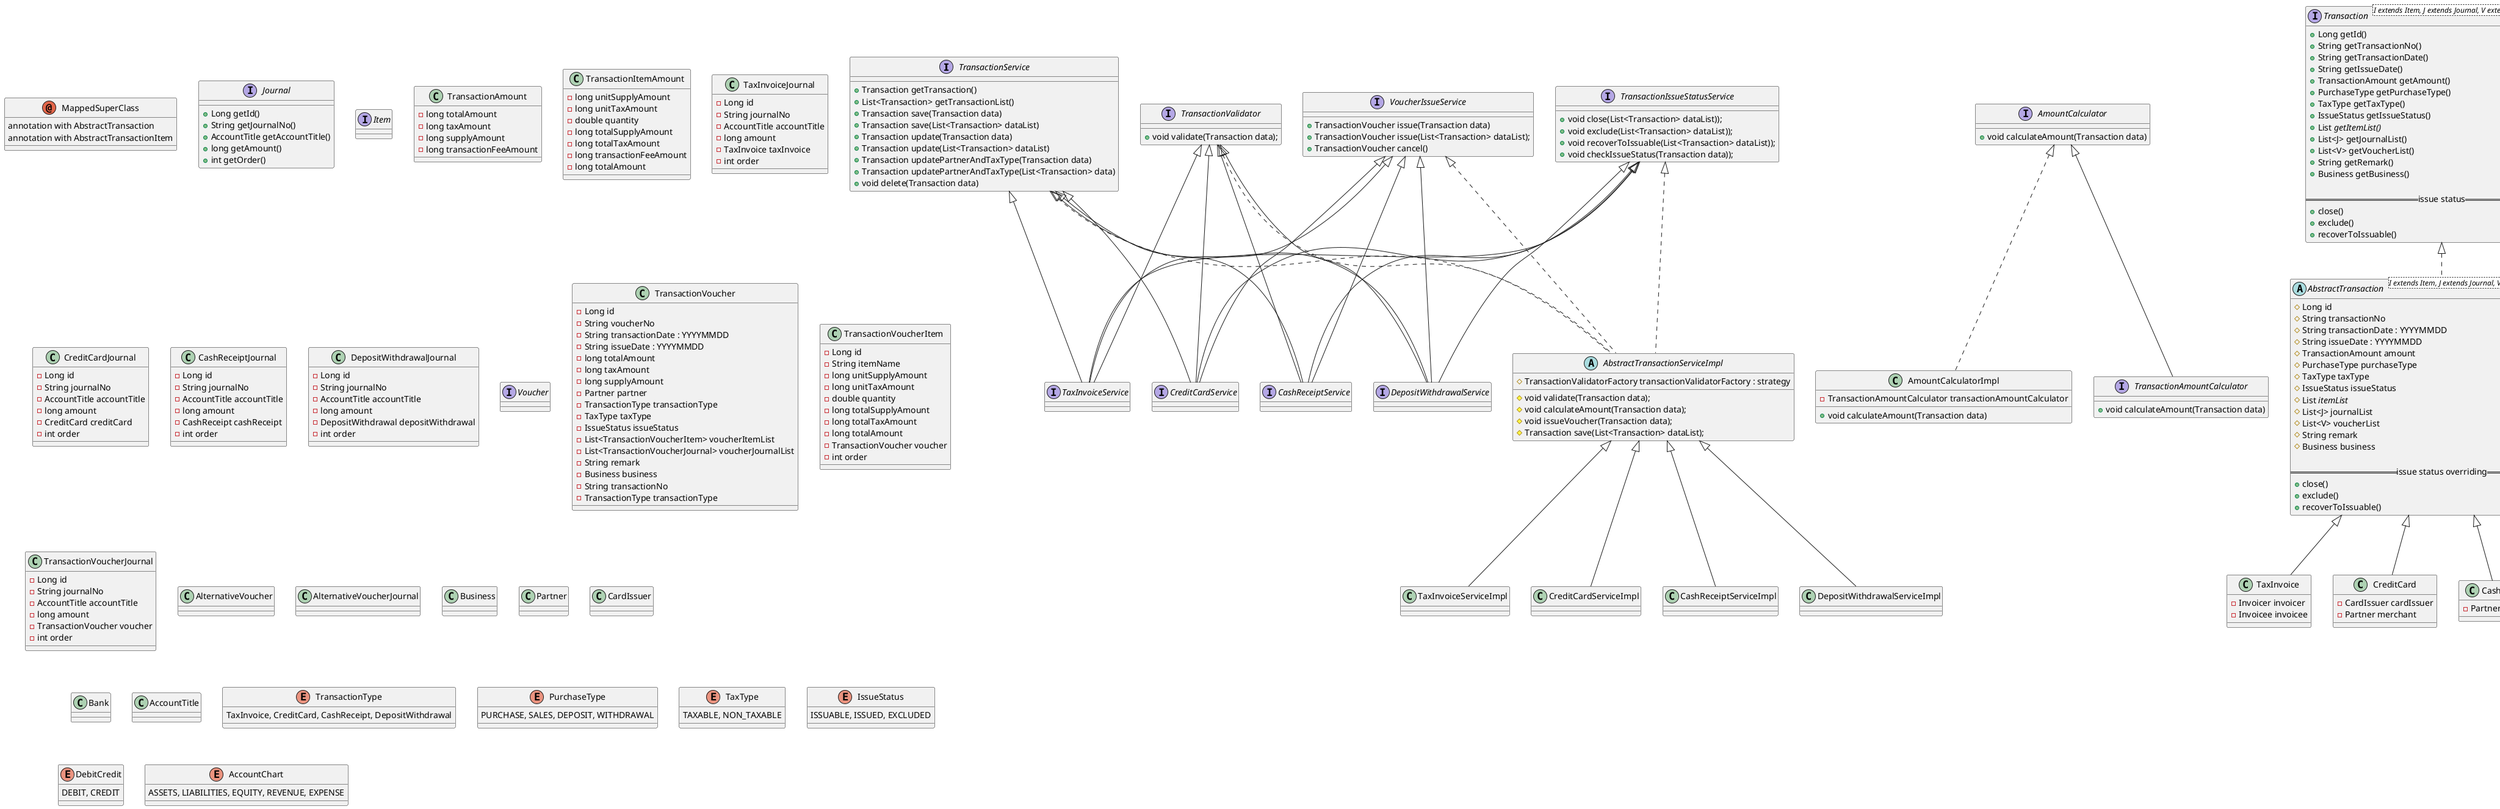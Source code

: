 @startuml

interface TransactionService {
    + Transaction getTransaction()
    + List<Transaction> getTransactionList()
    + Transaction save(Transaction data)
    + Transaction save(List<Transaction> dataList)
    + Transaction update(Transaction data)
    + Transaction update(List<Transaction> dataList)
    + Transaction updatePartnerAndTaxType(Transaction data)
    + Transaction updatePartnerAndTaxType(List<Transaction> data)
    + void delete(Transaction data)
}

interface TransactionValidator {
    + void validate(Transaction data);
}

interface VoucherIssueService {
    + TransactionVoucher issue(Transaction data)
    + TransactionVoucher issue(List<Transaction> dataList);
    + TransactionVoucher cancel()
}

interface TransactionIssueStatusService {
    + void close(List<Transaction> dataList));
    + void exclude(List<Transaction> dataList));
    + void recoverToIssuable(List<Transaction> dataList));
    + void checkIssueStatus(Transaction data));
}

interface AmountCalculator {
    + void calculateAmount(Transaction data)
}

class AmountCalculatorImpl implements AmountCalculator {
    - TransactionAmountCalculator transactionAmountCalculator
    + void calculateAmount(Transaction data)
}

interface TransactionAmountCalculator extends AmountCalculator {
    + void calculateAmount(Transaction data)
}

interface TaxInvoiceService extends TransactionService, TransactionValidator, VoucherIssueService, TransactionIssueStatusService {}
interface CreditCardService extends TransactionService, TransactionValidator, VoucherIssueService, TransactionIssueStatusService{}
interface CashReceiptService extends TransactionService,  TransactionValidator, VoucherIssueService, TransactionIssueStatusService {}
interface DepositWithdrawalService extends TransactionService,  TransactionValidator, VoucherIssueService, TransactionIssueStatusService {}

class TaxInvoiceServiceImpl extends AbstractTransactionServiceImpl {}
class CreditCardServiceImpl extends AbstractTransactionServiceImpl {}
class CashReceiptServiceImpl extends AbstractTransactionServiceImpl {}
class DepositWithdrawalServiceImpl extends AbstractTransactionServiceImpl {}


annotation MappedSuperClass as "MappedSuperClass" {
    annotation with AbstractTransaction
    annotation with AbstractTransactionItem
}
abstract class AbstractTransactionServiceImpl implements TransactionService, TransactionValidator, VoucherIssueService, TransactionIssueStatusService {
    # TransactionValidatorFactory transactionValidatorFactory : strategy
    # void validate(Transaction data);
    # void calculateAmount(Transaction data);
    # void issueVoucher(Transaction data);
    # Transaction save(List<Transaction> dataList);
}

interface Journal {}
interface Item {}

interface Transaction<I extends Item, J extends Journal, V extends TransactionVoucher> {
    + Long getId()
    + String getTransactionNo()
    + String getTransactionDate()
    + String getIssueDate()
    + TransactionAmount getAmount()
    + PurchaseType getPurchaseType()
    + TaxType getTaxType()
    + IssueStatus getIssueStatus()
    + List<I> getItemList()
    + List<J> getJournalList()
    + List<V> getVoucherList()
    + String getRemark()
    + Business getBusiness()

    == issue status ==
    + close()
    + exclude()
    + recoverToIssuable()
}

abstract class AbstractTransaction<I extends Item, J extends Journal, V extends TransactionVoucher> implements Transaction<I,J,V> {
    # Long id
    # String transactionNo
    # String transactionDate : YYYYMMDD
    # String issueDate : YYYYMMDD
    # TransactionAmount amount
    # PurchaseType purchaseType
    # TaxType taxType
    # IssueStatus issueStatus
    # List<I> itemList
    # List<J> journalList
    # List<V> voucherList
    # String remark
    # Business business

    == issue status overriding ==
    + close()
    + exclude()
    + recoverToIssuable()
}

class TransactionAmount {
    - long totalAmount
    - long taxAmount
    - long supplyAmount
    - long transactionFeeAmount
}

class TaxInvoice extends AbstractTransaction<TaxInvoiceItem, TaxInvoiceJournal, TransactionVoucher> {
    - Invoicer invoicer
    - Invoicee invoicee
}

class CreditCard extends AbstractTransaction<CreditCardItem, CreditCardJournal, TransactionVoucher> {
    - CardIssuer cardIssuer
    - Partner merchant
}

class CashReceipt extends AbstractTransaction<CashReceiptItem, CashReceiptJournal, TransactionVoucher> {
    - Partner partner
}

class DepositWithdrawal extends AbstractTransaction<DepositWithdrawalItem, DepositWithdrawalJournal, AlternativeVoucher>{
    - Bank bank
}

interface TransactionItem<T extends Transaction> {
    + Long getId()
    + String getItemName()
    + TransactionItemAmount getAmount()
    + T getTransaction()
    + int getOrder()
}

abstract class AbstractTransactionItem<T extends Transaction> implements TransactionItem<T> {
    # Long id
    # String itemName
    # TransactionItemAmount amount
    # T transaction
    # int order
}

class TransactionItemAmount {
    - long unitSupplyAmount
    - long unitTaxAmount
    - double quantity
    - long totalSupplyAmount
    - long totalTaxAmount
    - long transactionFeeAmount
    - long totalAmount
}

class TaxInvoiceItem extends AbstractTransactionItem<TaxInvoice> {
}

class CreditCardItem extends AbstractTransactionItem<CreditCard> {
}

class CashReceiptItem extends AbstractTransactionItem<CashReceipt> {
}

interface Journal {
    + Long getId()
    + String getJournalNo()
    + AccountTitle getAccountTitle()
    + long getAmount()
    + int getOrder()
}

class TaxInvoiceJournal {
    - Long id
    - String journalNo
    - AccountTitle accountTitle
    - long amount
    - TaxInvoice taxInvoice
    - int order
}

class CreditCardJournal {
    - Long id
    - String journalNo
    - AccountTitle accountTitle
    - long amount
    - CreditCard creditCard
    - int order
}

class CashReceiptJournal {
    - Long id
    - String journalNo
    - AccountTitle accountTitle
    - long amount
    - CashReceipt cashReceipt
    - int order
}

class DepositWithdrawalJournal {
    - Long id
    - String journalNo
    - AccountTitle accountTitle
    - long amount
    - DepositWithdrawal depositWithdrawal
    - int order
}

interface Voucher {}

class TransactionVoucher {
    - Long id
    - String voucherNo
    - String transactionDate : YYYYMMDD
    - String issueDate : YYYYMMDD
    - long totalAmount
    - long taxAmount
    - long supplyAmount
    - Partner partner
    - TransactionType transactionType
    - TaxType taxType
    - IssueStatus issueStatus
    - List<TransactionVoucherItem> voucherItemList
    - List<TransactionVoucherJournal> voucherJournalList
    - String remark
    - Business business
    - String transactionNo
    - TransactionType transactionType
}

class TransactionVoucherItem {
    - Long id
    - String itemName
    - long unitSupplyAmount
    - long unitTaxAmount
    - double quantity
    - long totalSupplyAmount
    - long totalTaxAmount
    - long totalAmount
    - TransactionVoucher voucher
    - int order
}

class TransactionVoucherJournal {
    - Long id
    - String journalNo
    - AccountTitle accountTitle
    - long amount
    - TransactionVoucher voucher
    - int order
}

class AlternativeVoucher {}
class AlternativeVoucherJournal {}

class Business {}
class Partner {}

class CardIssuer {}
class Bank {}
class AccountTitle {}

enum TransactionType {
    TaxInvoice, CreditCard, CashReceipt, DepositWithdrawal
}

enum PurchaseType {
    PURCHASE, SALES, DEPOSIT, WITHDRAWAL
}

enum TaxType {
    TAXABLE, NON_TAXABLE
}

enum IssueStatus {
    ISSUABLE, ISSUED, EXCLUDED
}

enum DebitCredit {
    DEBIT, CREDIT
}
enum AccountChart {
    ASSETS, LIABILITIES, EQUITY, REVENUE, EXPENSE
}


@enduml